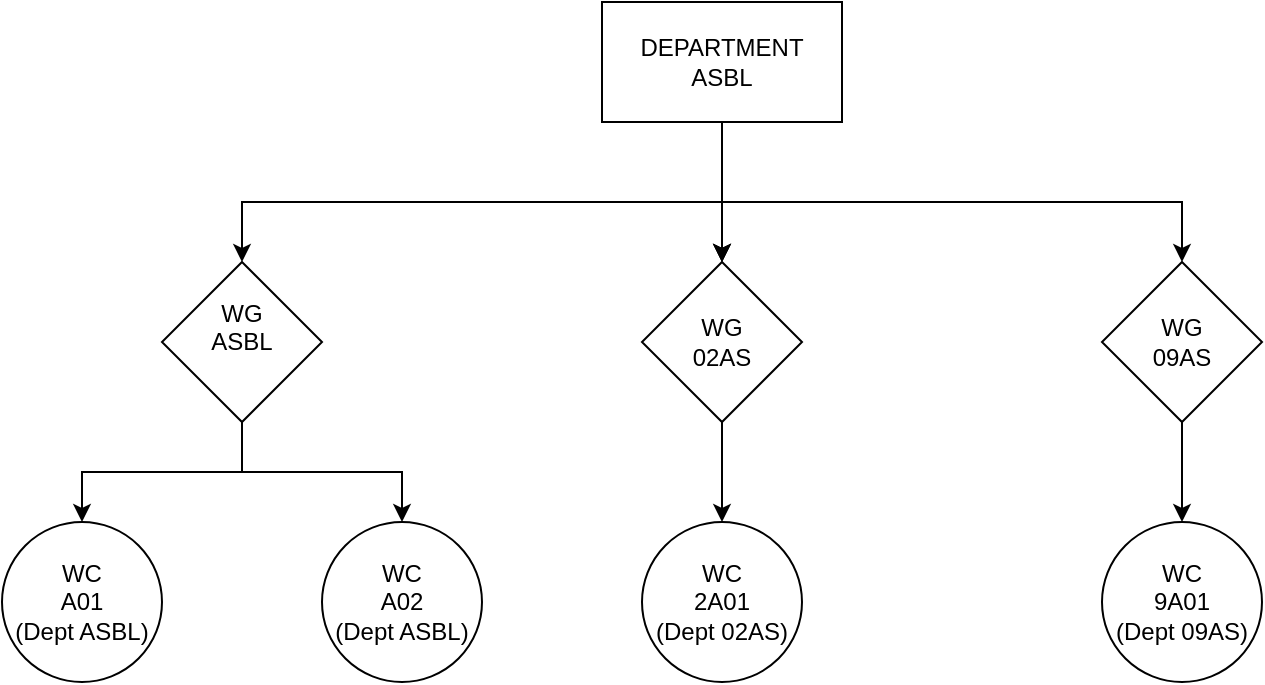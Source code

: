 <mxfile version="24.7.7">
  <diagram id="prtHgNgQTEPvFCAcTncT" name="Page-1">
    <mxGraphModel dx="2453" dy="757" grid="1" gridSize="10" guides="1" tooltips="1" connect="1" arrows="1" fold="1" page="1" pageScale="1" pageWidth="827" pageHeight="1169" math="0" shadow="0">
      <root>
        <mxCell id="0" />
        <mxCell id="1" parent="0" />
        <mxCell id="aT9uq2DcDhUzaI0Rb6pw-7" value="" style="edgeStyle=orthogonalEdgeStyle;rounded=0;orthogonalLoop=1;jettySize=auto;html=1;" edge="1" parent="1" source="aT9uq2DcDhUzaI0Rb6pw-3" target="aT9uq2DcDhUzaI0Rb6pw-6">
          <mxGeometry relative="1" as="geometry">
            <Array as="points">
              <mxPoint x="120" y="250" />
              <mxPoint x="-120" y="250" />
            </Array>
          </mxGeometry>
        </mxCell>
        <mxCell id="aT9uq2DcDhUzaI0Rb6pw-13" value="" style="edgeStyle=orthogonalEdgeStyle;rounded=0;orthogonalLoop=1;jettySize=auto;html=1;" edge="1" parent="1" source="aT9uq2DcDhUzaI0Rb6pw-3" target="aT9uq2DcDhUzaI0Rb6pw-12">
          <mxGeometry relative="1" as="geometry" />
        </mxCell>
        <mxCell id="aT9uq2DcDhUzaI0Rb6pw-16" value="" style="edgeStyle=orthogonalEdgeStyle;rounded=0;orthogonalLoop=1;jettySize=auto;html=1;" edge="1" parent="1" source="aT9uq2DcDhUzaI0Rb6pw-3" target="aT9uq2DcDhUzaI0Rb6pw-12">
          <mxGeometry relative="1" as="geometry" />
        </mxCell>
        <mxCell id="aT9uq2DcDhUzaI0Rb6pw-17" value="" style="edgeStyle=orthogonalEdgeStyle;rounded=0;orthogonalLoop=1;jettySize=auto;html=1;" edge="1" parent="1" source="aT9uq2DcDhUzaI0Rb6pw-3" target="aT9uq2DcDhUzaI0Rb6pw-12">
          <mxGeometry relative="1" as="geometry" />
        </mxCell>
        <mxCell id="aT9uq2DcDhUzaI0Rb6pw-19" value="" style="edgeStyle=orthogonalEdgeStyle;rounded=0;orthogonalLoop=1;jettySize=auto;html=1;" edge="1" parent="1" source="aT9uq2DcDhUzaI0Rb6pw-3" target="aT9uq2DcDhUzaI0Rb6pw-18">
          <mxGeometry relative="1" as="geometry">
            <Array as="points">
              <mxPoint x="120" y="250" />
              <mxPoint x="350" y="250" />
            </Array>
          </mxGeometry>
        </mxCell>
        <mxCell id="aT9uq2DcDhUzaI0Rb6pw-3" value="DEPARTMENT&lt;div&gt;ASBL&lt;/div&gt;" style="rounded=0;whiteSpace=wrap;html=1;" vertex="1" parent="1">
          <mxGeometry x="60" y="150" width="120" height="60" as="geometry" />
        </mxCell>
        <mxCell id="aT9uq2DcDhUzaI0Rb6pw-9" value="" style="edgeStyle=orthogonalEdgeStyle;rounded=0;orthogonalLoop=1;jettySize=auto;html=1;" edge="1" parent="1" source="aT9uq2DcDhUzaI0Rb6pw-6" target="aT9uq2DcDhUzaI0Rb6pw-8">
          <mxGeometry relative="1" as="geometry" />
        </mxCell>
        <mxCell id="aT9uq2DcDhUzaI0Rb6pw-11" value="" style="edgeStyle=orthogonalEdgeStyle;rounded=0;orthogonalLoop=1;jettySize=auto;html=1;" edge="1" parent="1" source="aT9uq2DcDhUzaI0Rb6pw-6" target="aT9uq2DcDhUzaI0Rb6pw-10">
          <mxGeometry relative="1" as="geometry" />
        </mxCell>
        <mxCell id="aT9uq2DcDhUzaI0Rb6pw-6" value="WG&lt;div&gt;ASBL&lt;/div&gt;&lt;div&gt;&lt;br&gt;&lt;/div&gt;" style="rhombus;whiteSpace=wrap;html=1;rounded=0;" vertex="1" parent="1">
          <mxGeometry x="-160" y="280" width="80" height="80" as="geometry" />
        </mxCell>
        <mxCell id="aT9uq2DcDhUzaI0Rb6pw-8" value="WC&lt;div&gt;A01&lt;/div&gt;&lt;div&gt;(Dept ASBL)&lt;/div&gt;" style="ellipse;whiteSpace=wrap;html=1;rounded=0;" vertex="1" parent="1">
          <mxGeometry x="-240" y="410" width="80" height="80" as="geometry" />
        </mxCell>
        <mxCell id="aT9uq2DcDhUzaI0Rb6pw-10" value="WC&lt;div&gt;A02&lt;/div&gt;&lt;div&gt;(Dept ASBL)&lt;br&gt;&lt;/div&gt;" style="ellipse;whiteSpace=wrap;html=1;rounded=0;" vertex="1" parent="1">
          <mxGeometry x="-80" y="410" width="80" height="80" as="geometry" />
        </mxCell>
        <mxCell id="aT9uq2DcDhUzaI0Rb6pw-15" value="" style="edgeStyle=orthogonalEdgeStyle;rounded=0;orthogonalLoop=1;jettySize=auto;html=1;" edge="1" parent="1" source="aT9uq2DcDhUzaI0Rb6pw-12" target="aT9uq2DcDhUzaI0Rb6pw-14">
          <mxGeometry relative="1" as="geometry" />
        </mxCell>
        <mxCell id="aT9uq2DcDhUzaI0Rb6pw-12" value="WG&lt;div&gt;02AS&lt;/div&gt;" style="rhombus;whiteSpace=wrap;html=1;rounded=0;" vertex="1" parent="1">
          <mxGeometry x="80" y="280" width="80" height="80" as="geometry" />
        </mxCell>
        <mxCell id="aT9uq2DcDhUzaI0Rb6pw-14" value="WC&lt;div&gt;2A01&lt;/div&gt;&lt;div&gt;(Dept 02AS)&lt;/div&gt;" style="ellipse;whiteSpace=wrap;html=1;rounded=0;" vertex="1" parent="1">
          <mxGeometry x="80" y="410" width="80" height="80" as="geometry" />
        </mxCell>
        <mxCell id="aT9uq2DcDhUzaI0Rb6pw-21" value="" style="edgeStyle=orthogonalEdgeStyle;rounded=0;orthogonalLoop=1;jettySize=auto;html=1;" edge="1" parent="1" source="aT9uq2DcDhUzaI0Rb6pw-18" target="aT9uq2DcDhUzaI0Rb6pw-20">
          <mxGeometry relative="1" as="geometry" />
        </mxCell>
        <mxCell id="aT9uq2DcDhUzaI0Rb6pw-18" value="WG&lt;div&gt;09AS&lt;/div&gt;" style="rhombus;whiteSpace=wrap;html=1;rounded=0;" vertex="1" parent="1">
          <mxGeometry x="310" y="280" width="80" height="80" as="geometry" />
        </mxCell>
        <mxCell id="aT9uq2DcDhUzaI0Rb6pw-20" value="WC&lt;div&gt;9A01&lt;/div&gt;&lt;div&gt;(Dept 09AS)&lt;/div&gt;" style="ellipse;whiteSpace=wrap;html=1;rounded=0;" vertex="1" parent="1">
          <mxGeometry x="310" y="410" width="80" height="80" as="geometry" />
        </mxCell>
      </root>
    </mxGraphModel>
  </diagram>
</mxfile>
